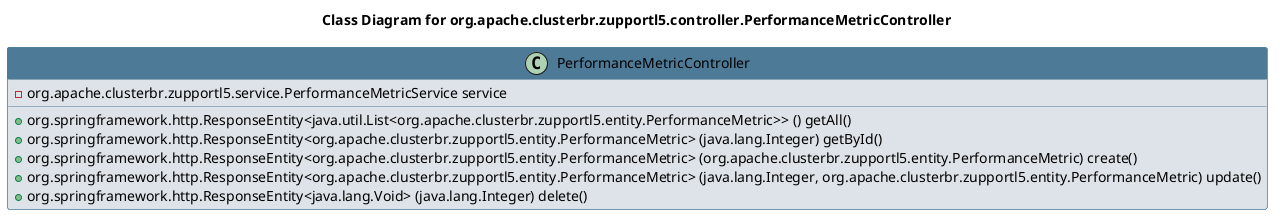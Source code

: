 @startuml 
skinparam class { 
 BackgroundColor #DEE3E9 
 ArrowColor #4D7A97 
 BorderColor #4D7A97 
}
left to right direction 
title Class Diagram for org.apache.clusterbr.zupportl5.controller.PerformanceMetricController
skinparam titleBackgroundColor White
skinparam classHeaderBackgroundColor #4D7A97 
skinparam stereotypeCBackgroundColor #F8981D 

class PerformanceMetricController {
 - org.apache.clusterbr.zupportl5.service.PerformanceMetricService service
 + org.springframework.http.ResponseEntity<java.util.List<org.apache.clusterbr.zupportl5.entity.PerformanceMetric>> () getAll()
 + org.springframework.http.ResponseEntity<org.apache.clusterbr.zupportl5.entity.PerformanceMetric> (java.lang.Integer) getById()
 + org.springframework.http.ResponseEntity<org.apache.clusterbr.zupportl5.entity.PerformanceMetric> (org.apache.clusterbr.zupportl5.entity.PerformanceMetric) create()
 + org.springframework.http.ResponseEntity<org.apache.clusterbr.zupportl5.entity.PerformanceMetric> (java.lang.Integer, org.apache.clusterbr.zupportl5.entity.PerformanceMetric) update()
 + org.springframework.http.ResponseEntity<java.lang.Void> (java.lang.Integer) delete()
}
@enduml